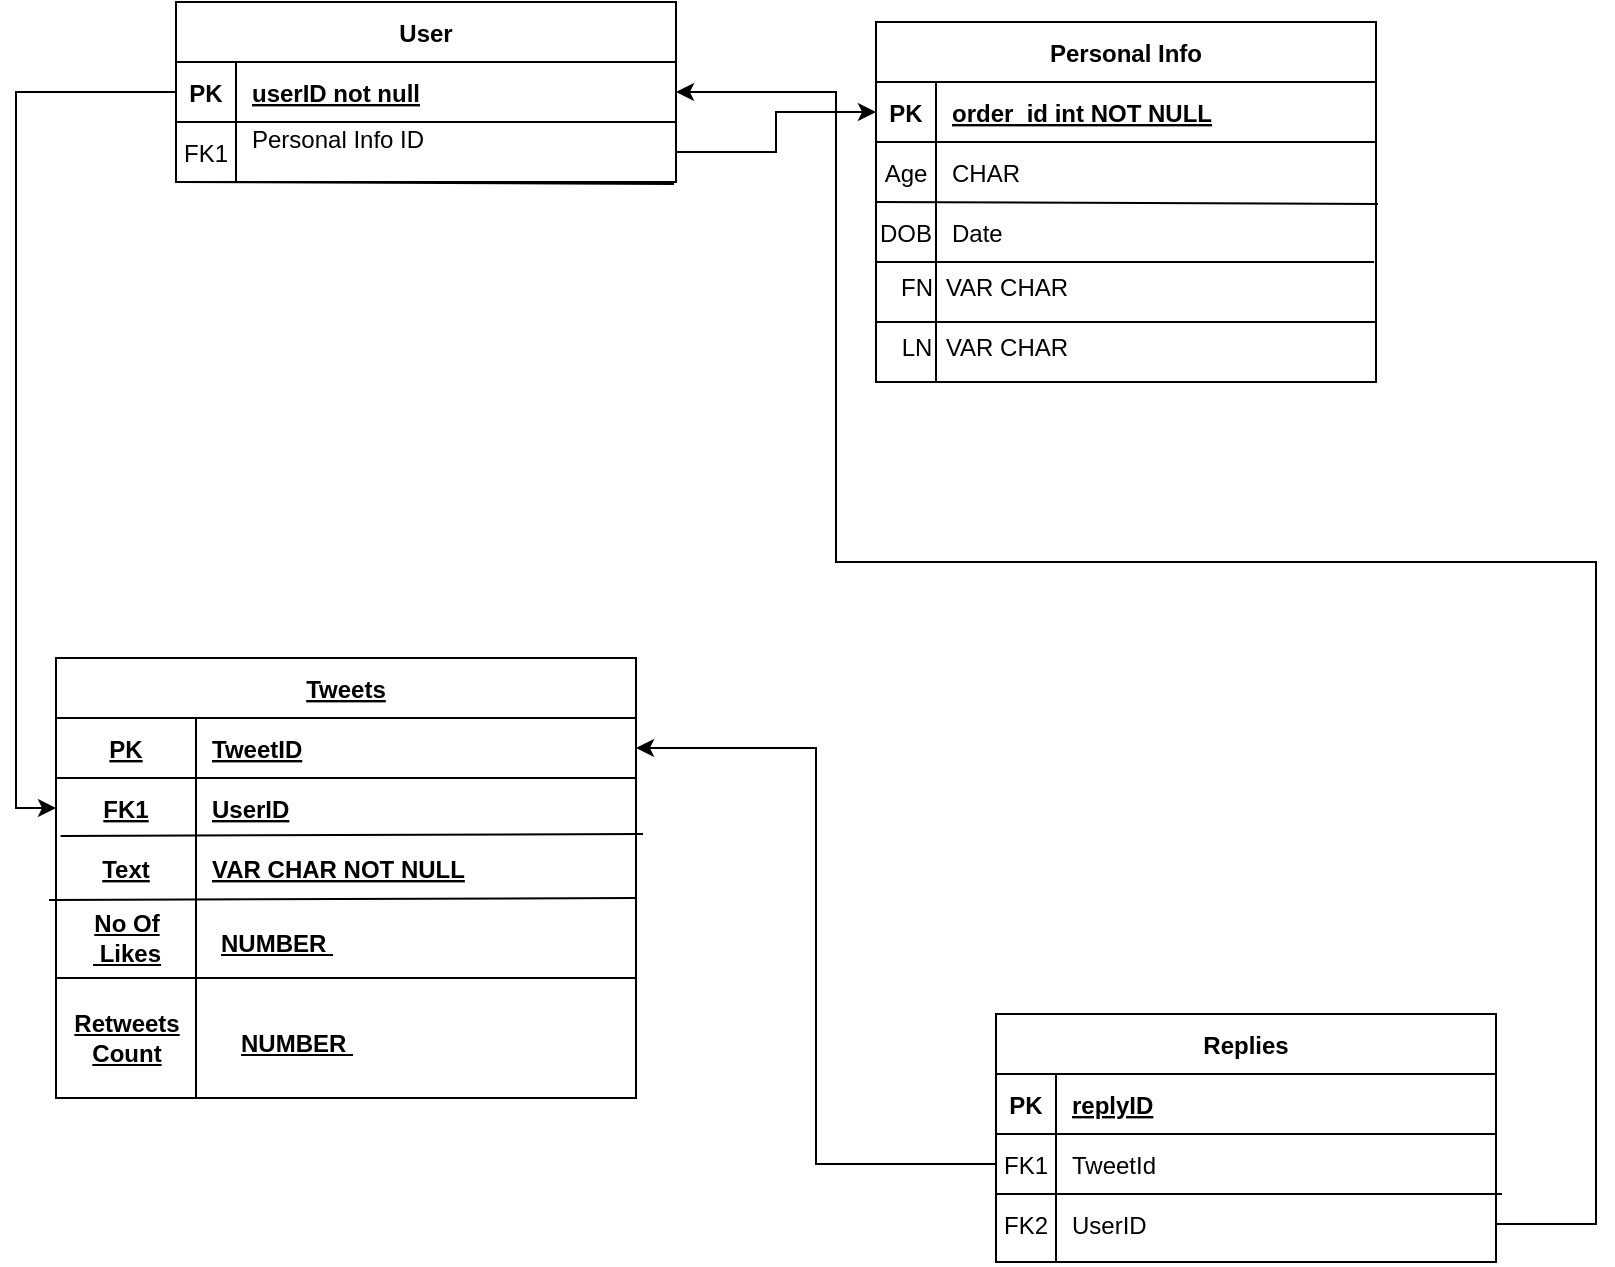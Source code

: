 <mxfile version="22.0.8" type="github">
  <diagram id="R2lEEEUBdFMjLlhIrx00" name="Page-1">
    <mxGraphModel dx="1426" dy="747" grid="1" gridSize="10" guides="1" tooltips="1" connect="1" arrows="1" fold="1" page="1" pageScale="1" pageWidth="850" pageHeight="1100" math="0" shadow="0" extFonts="Permanent Marker^https://fonts.googleapis.com/css?family=Permanent+Marker">
      <root>
        <mxCell id="0" />
        <mxCell id="1" parent="0" />
        <mxCell id="C-vyLk0tnHw3VtMMgP7b-2" value="Personal Info" style="shape=table;startSize=30;container=1;collapsible=1;childLayout=tableLayout;fixedRows=1;rowLines=0;fontStyle=1;align=center;resizeLast=1;" parent="1" vertex="1">
          <mxGeometry x="450" y="120" width="250" height="180" as="geometry" />
        </mxCell>
        <mxCell id="C-vyLk0tnHw3VtMMgP7b-3" value="" style="shape=partialRectangle;collapsible=0;dropTarget=0;pointerEvents=0;fillColor=none;points=[[0,0.5],[1,0.5]];portConstraint=eastwest;top=0;left=0;right=0;bottom=1;" parent="C-vyLk0tnHw3VtMMgP7b-2" vertex="1">
          <mxGeometry y="30" width="250" height="30" as="geometry" />
        </mxCell>
        <mxCell id="C-vyLk0tnHw3VtMMgP7b-4" value="PK" style="shape=partialRectangle;overflow=hidden;connectable=0;fillColor=none;top=0;left=0;bottom=0;right=0;fontStyle=1;" parent="C-vyLk0tnHw3VtMMgP7b-3" vertex="1">
          <mxGeometry width="30" height="30" as="geometry">
            <mxRectangle width="30" height="30" as="alternateBounds" />
          </mxGeometry>
        </mxCell>
        <mxCell id="C-vyLk0tnHw3VtMMgP7b-5" value="order_id int NOT NULL " style="shape=partialRectangle;overflow=hidden;connectable=0;fillColor=none;top=0;left=0;bottom=0;right=0;align=left;spacingLeft=6;fontStyle=5;" parent="C-vyLk0tnHw3VtMMgP7b-3" vertex="1">
          <mxGeometry x="30" width="220" height="30" as="geometry">
            <mxRectangle width="220" height="30" as="alternateBounds" />
          </mxGeometry>
        </mxCell>
        <mxCell id="C-vyLk0tnHw3VtMMgP7b-6" value="" style="shape=partialRectangle;collapsible=0;dropTarget=0;pointerEvents=0;fillColor=none;points=[[0,0.5],[1,0.5]];portConstraint=eastwest;top=0;left=0;right=0;bottom=0;" parent="C-vyLk0tnHw3VtMMgP7b-2" vertex="1">
          <mxGeometry y="60" width="250" height="30" as="geometry" />
        </mxCell>
        <mxCell id="C-vyLk0tnHw3VtMMgP7b-7" value="Age" style="shape=partialRectangle;overflow=hidden;connectable=0;fillColor=none;top=0;left=0;bottom=0;right=0;" parent="C-vyLk0tnHw3VtMMgP7b-6" vertex="1">
          <mxGeometry width="30" height="30" as="geometry">
            <mxRectangle width="30" height="30" as="alternateBounds" />
          </mxGeometry>
        </mxCell>
        <mxCell id="C-vyLk0tnHw3VtMMgP7b-8" value="CHAR" style="shape=partialRectangle;overflow=hidden;connectable=0;fillColor=none;top=0;left=0;bottom=0;right=0;align=left;spacingLeft=6;" parent="C-vyLk0tnHw3VtMMgP7b-6" vertex="1">
          <mxGeometry x="30" width="220" height="30" as="geometry">
            <mxRectangle width="220" height="30" as="alternateBounds" />
          </mxGeometry>
        </mxCell>
        <mxCell id="C-vyLk0tnHw3VtMMgP7b-9" value="" style="shape=partialRectangle;collapsible=0;dropTarget=0;pointerEvents=0;fillColor=none;points=[[0,0.5],[1,0.5]];portConstraint=eastwest;top=0;left=0;right=0;bottom=0;" parent="C-vyLk0tnHw3VtMMgP7b-2" vertex="1">
          <mxGeometry y="90" width="250" height="30" as="geometry" />
        </mxCell>
        <mxCell id="C-vyLk0tnHw3VtMMgP7b-10" value="DOB" style="shape=partialRectangle;overflow=hidden;connectable=0;fillColor=none;top=0;left=0;bottom=0;right=0;" parent="C-vyLk0tnHw3VtMMgP7b-9" vertex="1">
          <mxGeometry width="30" height="30" as="geometry">
            <mxRectangle width="30" height="30" as="alternateBounds" />
          </mxGeometry>
        </mxCell>
        <mxCell id="C-vyLk0tnHw3VtMMgP7b-11" value="Date" style="shape=partialRectangle;overflow=hidden;connectable=0;fillColor=none;top=0;left=0;bottom=0;right=0;align=left;spacingLeft=6;" parent="C-vyLk0tnHw3VtMMgP7b-9" vertex="1">
          <mxGeometry x="30" width="220" height="30" as="geometry">
            <mxRectangle width="220" height="30" as="alternateBounds" />
          </mxGeometry>
        </mxCell>
        <mxCell id="7TSEY7u7kIDkKRWDg9-y-68" value="" style="endArrow=none;html=1;rounded=0;entryX=1.004;entryY=0.033;entryDx=0;entryDy=0;entryPerimeter=0;" parent="C-vyLk0tnHw3VtMMgP7b-2" target="C-vyLk0tnHw3VtMMgP7b-9" edge="1">
          <mxGeometry width="50" height="50" relative="1" as="geometry">
            <mxPoint y="90" as="sourcePoint" />
            <mxPoint x="50" y="240" as="targetPoint" />
          </mxGeometry>
        </mxCell>
        <mxCell id="hQ34ovLu1skxb9b95j4B-1" value="" style="endArrow=none;html=1;rounded=0;exitX=0.996;exitY=1;exitDx=0;exitDy=0;exitPerimeter=0;" edge="1" parent="C-vyLk0tnHw3VtMMgP7b-2" source="C-vyLk0tnHw3VtMMgP7b-9">
          <mxGeometry width="50" height="50" relative="1" as="geometry">
            <mxPoint x="-50" y="300" as="sourcePoint" />
            <mxPoint y="120" as="targetPoint" />
          </mxGeometry>
        </mxCell>
        <mxCell id="C-vyLk0tnHw3VtMMgP7b-23" value="User" style="shape=table;startSize=30;container=1;collapsible=1;childLayout=tableLayout;fixedRows=1;rowLines=0;fontStyle=1;align=center;resizeLast=1;" parent="1" vertex="1">
          <mxGeometry x="100" y="110" width="250" height="90" as="geometry" />
        </mxCell>
        <mxCell id="C-vyLk0tnHw3VtMMgP7b-24" value="" style="shape=partialRectangle;collapsible=0;dropTarget=0;pointerEvents=0;fillColor=none;points=[[0,0.5],[1,0.5]];portConstraint=eastwest;top=0;left=0;right=0;bottom=1;" parent="C-vyLk0tnHw3VtMMgP7b-23" vertex="1">
          <mxGeometry y="30" width="250" height="30" as="geometry" />
        </mxCell>
        <mxCell id="C-vyLk0tnHw3VtMMgP7b-25" value="PK" style="shape=partialRectangle;overflow=hidden;connectable=0;fillColor=none;top=0;left=0;bottom=0;right=0;fontStyle=1;" parent="C-vyLk0tnHw3VtMMgP7b-24" vertex="1">
          <mxGeometry width="30" height="30" as="geometry">
            <mxRectangle width="30" height="30" as="alternateBounds" />
          </mxGeometry>
        </mxCell>
        <mxCell id="C-vyLk0tnHw3VtMMgP7b-26" value="userID not null" style="shape=partialRectangle;overflow=hidden;connectable=0;fillColor=none;top=0;left=0;bottom=0;right=0;align=left;spacingLeft=6;fontStyle=5;" parent="C-vyLk0tnHw3VtMMgP7b-24" vertex="1">
          <mxGeometry x="30" width="220" height="30" as="geometry">
            <mxRectangle width="220" height="30" as="alternateBounds" />
          </mxGeometry>
        </mxCell>
        <mxCell id="C-vyLk0tnHw3VtMMgP7b-27" value="" style="shape=partialRectangle;collapsible=0;dropTarget=0;pointerEvents=0;fillColor=none;points=[[0,0.5],[1,0.5]];portConstraint=eastwest;top=0;left=0;right=0;bottom=0;" parent="C-vyLk0tnHw3VtMMgP7b-23" vertex="1">
          <mxGeometry y="60" width="250" height="30" as="geometry" />
        </mxCell>
        <mxCell id="C-vyLk0tnHw3VtMMgP7b-28" value="FK1" style="shape=partialRectangle;overflow=hidden;connectable=0;fillColor=none;top=0;left=0;bottom=0;right=0;" parent="C-vyLk0tnHw3VtMMgP7b-27" vertex="1">
          <mxGeometry width="30" height="30" as="geometry">
            <mxRectangle width="30" height="30" as="alternateBounds" />
          </mxGeometry>
        </mxCell>
        <mxCell id="C-vyLk0tnHw3VtMMgP7b-29" value="Personal Info ID&#xa;" style="shape=partialRectangle;overflow=hidden;connectable=0;fillColor=none;top=0;left=0;bottom=0;right=0;align=left;spacingLeft=6;" parent="C-vyLk0tnHw3VtMMgP7b-27" vertex="1">
          <mxGeometry x="30" width="220" height="30" as="geometry">
            <mxRectangle width="220" height="30" as="alternateBounds" />
          </mxGeometry>
        </mxCell>
        <mxCell id="7TSEY7u7kIDkKRWDg9-y-12" value="" style="endArrow=none;html=1;rounded=0;entryX=0.996;entryY=1.033;entryDx=0;entryDy=0;entryPerimeter=0;labelBackgroundColor=#000000;" parent="C-vyLk0tnHw3VtMMgP7b-23" target="C-vyLk0tnHw3VtMMgP7b-27" edge="1">
          <mxGeometry width="50" height="50" relative="1" as="geometry">
            <mxPoint y="90" as="sourcePoint" />
            <mxPoint x="120" y="80" as="targetPoint" />
          </mxGeometry>
        </mxCell>
        <mxCell id="7TSEY7u7kIDkKRWDg9-y-1" value="Replies" style="shape=table;startSize=30;container=1;collapsible=1;childLayout=tableLayout;fixedRows=1;rowLines=0;fontStyle=1;align=center;resizeLast=1;" parent="1" vertex="1">
          <mxGeometry x="510" y="616" width="250" height="124" as="geometry" />
        </mxCell>
        <mxCell id="7TSEY7u7kIDkKRWDg9-y-2" value="" style="shape=partialRectangle;collapsible=0;dropTarget=0;pointerEvents=0;fillColor=none;points=[[0,0.5],[1,0.5]];portConstraint=eastwest;top=0;left=0;right=0;bottom=1;" parent="7TSEY7u7kIDkKRWDg9-y-1" vertex="1">
          <mxGeometry y="30" width="250" height="30" as="geometry" />
        </mxCell>
        <mxCell id="7TSEY7u7kIDkKRWDg9-y-3" value="PK" style="shape=partialRectangle;overflow=hidden;connectable=0;fillColor=none;top=0;left=0;bottom=0;right=0;fontStyle=1;" parent="7TSEY7u7kIDkKRWDg9-y-2" vertex="1">
          <mxGeometry width="30" height="30" as="geometry">
            <mxRectangle width="30" height="30" as="alternateBounds" />
          </mxGeometry>
        </mxCell>
        <mxCell id="7TSEY7u7kIDkKRWDg9-y-4" value="replyID" style="shape=partialRectangle;overflow=hidden;connectable=0;fillColor=none;top=0;left=0;bottom=0;right=0;align=left;spacingLeft=6;fontStyle=5;" parent="7TSEY7u7kIDkKRWDg9-y-2" vertex="1">
          <mxGeometry x="30" width="220" height="30" as="geometry">
            <mxRectangle width="220" height="30" as="alternateBounds" />
          </mxGeometry>
        </mxCell>
        <mxCell id="7TSEY7u7kIDkKRWDg9-y-5" value="" style="shape=partialRectangle;collapsible=0;dropTarget=0;pointerEvents=0;fillColor=none;points=[[0,0.5],[1,0.5]];portConstraint=eastwest;top=0;left=0;right=0;bottom=0;" parent="7TSEY7u7kIDkKRWDg9-y-1" vertex="1">
          <mxGeometry y="60" width="250" height="30" as="geometry" />
        </mxCell>
        <mxCell id="7TSEY7u7kIDkKRWDg9-y-6" value="FK1" style="shape=partialRectangle;overflow=hidden;connectable=0;fillColor=none;top=0;left=0;bottom=0;right=0;" parent="7TSEY7u7kIDkKRWDg9-y-5" vertex="1">
          <mxGeometry width="30" height="30" as="geometry">
            <mxRectangle width="30" height="30" as="alternateBounds" />
          </mxGeometry>
        </mxCell>
        <mxCell id="7TSEY7u7kIDkKRWDg9-y-7" value="TweetId" style="shape=partialRectangle;overflow=hidden;connectable=0;fillColor=none;top=0;left=0;bottom=0;right=0;align=left;spacingLeft=6;" parent="7TSEY7u7kIDkKRWDg9-y-5" vertex="1">
          <mxGeometry x="30" width="220" height="30" as="geometry">
            <mxRectangle width="220" height="30" as="alternateBounds" />
          </mxGeometry>
        </mxCell>
        <mxCell id="7TSEY7u7kIDkKRWDg9-y-8" value="" style="shape=partialRectangle;collapsible=0;dropTarget=0;pointerEvents=0;fillColor=none;points=[[0,0.5],[1,0.5]];portConstraint=eastwest;top=0;left=0;right=0;bottom=0;" parent="7TSEY7u7kIDkKRWDg9-y-1" vertex="1">
          <mxGeometry y="90" width="250" height="30" as="geometry" />
        </mxCell>
        <mxCell id="7TSEY7u7kIDkKRWDg9-y-9" value="FK2" style="shape=partialRectangle;overflow=hidden;connectable=0;fillColor=none;top=0;left=0;bottom=0;right=0;" parent="7TSEY7u7kIDkKRWDg9-y-8" vertex="1">
          <mxGeometry width="30" height="30" as="geometry">
            <mxRectangle width="30" height="30" as="alternateBounds" />
          </mxGeometry>
        </mxCell>
        <mxCell id="7TSEY7u7kIDkKRWDg9-y-10" value="UserID" style="shape=partialRectangle;overflow=hidden;connectable=0;fillColor=none;top=0;left=0;bottom=0;right=0;align=left;spacingLeft=6;" parent="7TSEY7u7kIDkKRWDg9-y-8" vertex="1">
          <mxGeometry x="30" width="220" height="30" as="geometry">
            <mxRectangle width="220" height="30" as="alternateBounds" />
          </mxGeometry>
        </mxCell>
        <mxCell id="7TSEY7u7kIDkKRWDg9-y-61" value="" style="endArrow=none;html=1;rounded=0;entryX=0;entryY=1;entryDx=0;entryDy=0;entryPerimeter=0;exitX=1.012;exitY=1;exitDx=0;exitDy=0;exitPerimeter=0;" parent="7TSEY7u7kIDkKRWDg9-y-1" source="7TSEY7u7kIDkKRWDg9-y-5" target="7TSEY7u7kIDkKRWDg9-y-5" edge="1">
          <mxGeometry width="50" height="50" relative="1" as="geometry">
            <mxPoint x="-60" y="124" as="sourcePoint" />
            <mxPoint x="-10" y="74" as="targetPoint" />
          </mxGeometry>
        </mxCell>
        <mxCell id="7TSEY7u7kIDkKRWDg9-y-38" value="Tweets" style="shape=table;startSize=30;container=1;collapsible=1;childLayout=tableLayout;fixedRows=1;rowLines=0;fontStyle=5;align=center;resizeLast=1;fontSize=12;" parent="1" vertex="1">
          <mxGeometry x="40" y="438" width="290" height="220" as="geometry" />
        </mxCell>
        <mxCell id="7TSEY7u7kIDkKRWDg9-y-39" value="" style="shape=partialRectangle;collapsible=0;dropTarget=0;pointerEvents=0;fillColor=none;points=[[0,0.5],[1,0.5]];portConstraint=eastwest;top=0;left=0;right=0;bottom=1;fontSize=12;fontStyle=5" parent="7TSEY7u7kIDkKRWDg9-y-38" vertex="1">
          <mxGeometry y="30" width="290" height="30" as="geometry" />
        </mxCell>
        <mxCell id="7TSEY7u7kIDkKRWDg9-y-40" value="PK" style="shape=partialRectangle;overflow=hidden;connectable=0;fillColor=none;top=0;left=0;bottom=0;right=0;fontStyle=5;fontSize=12;" parent="7TSEY7u7kIDkKRWDg9-y-39" vertex="1">
          <mxGeometry width="70" height="30" as="geometry">
            <mxRectangle width="70" height="30" as="alternateBounds" />
          </mxGeometry>
        </mxCell>
        <mxCell id="7TSEY7u7kIDkKRWDg9-y-41" value="TweetID" style="shape=partialRectangle;overflow=hidden;connectable=0;fillColor=none;top=0;left=0;bottom=0;right=0;align=left;spacingLeft=6;fontStyle=5;fontSize=12;" parent="7TSEY7u7kIDkKRWDg9-y-39" vertex="1">
          <mxGeometry x="70" width="220" height="30" as="geometry">
            <mxRectangle width="220" height="30" as="alternateBounds" />
          </mxGeometry>
        </mxCell>
        <mxCell id="7TSEY7u7kIDkKRWDg9-y-42" value="" style="shape=partialRectangle;collapsible=0;dropTarget=0;pointerEvents=0;fillColor=none;points=[[0,0.5],[1,0.5]];portConstraint=eastwest;top=0;left=0;right=0;bottom=0;fontSize=12;fontStyle=5" parent="7TSEY7u7kIDkKRWDg9-y-38" vertex="1">
          <mxGeometry y="60" width="290" height="30" as="geometry" />
        </mxCell>
        <mxCell id="7TSEY7u7kIDkKRWDg9-y-43" value="FK1" style="shape=partialRectangle;overflow=hidden;connectable=0;fillColor=none;top=0;left=0;bottom=0;right=0;fontSize=12;fontStyle=5" parent="7TSEY7u7kIDkKRWDg9-y-42" vertex="1">
          <mxGeometry width="70" height="30" as="geometry">
            <mxRectangle width="70" height="30" as="alternateBounds" />
          </mxGeometry>
        </mxCell>
        <mxCell id="7TSEY7u7kIDkKRWDg9-y-44" value="UserID" style="shape=partialRectangle;overflow=hidden;connectable=0;fillColor=none;top=0;left=0;bottom=0;right=0;align=left;spacingLeft=6;fontSize=12;fontStyle=5" parent="7TSEY7u7kIDkKRWDg9-y-42" vertex="1">
          <mxGeometry x="70" width="220" height="30" as="geometry">
            <mxRectangle width="220" height="30" as="alternateBounds" />
          </mxGeometry>
        </mxCell>
        <mxCell id="7TSEY7u7kIDkKRWDg9-y-45" value="" style="shape=partialRectangle;collapsible=0;dropTarget=0;pointerEvents=0;fillColor=none;points=[[0,0.5],[1,0.5]];portConstraint=eastwest;top=0;left=0;right=0;bottom=0;fontSize=12;fontStyle=5" parent="7TSEY7u7kIDkKRWDg9-y-38" vertex="1">
          <mxGeometry y="90" width="290" height="30" as="geometry" />
        </mxCell>
        <mxCell id="7TSEY7u7kIDkKRWDg9-y-46" value="Text" style="shape=partialRectangle;overflow=hidden;connectable=0;fillColor=none;top=0;left=0;bottom=0;right=0;fontSize=12;fontStyle=5" parent="7TSEY7u7kIDkKRWDg9-y-45" vertex="1">
          <mxGeometry width="70" height="30" as="geometry">
            <mxRectangle width="70" height="30" as="alternateBounds" />
          </mxGeometry>
        </mxCell>
        <mxCell id="7TSEY7u7kIDkKRWDg9-y-47" value="VAR CHAR NOT NULL" style="shape=partialRectangle;overflow=hidden;connectable=0;fillColor=none;top=0;left=0;bottom=0;right=0;align=left;spacingLeft=6;fontSize=12;fontStyle=5" parent="7TSEY7u7kIDkKRWDg9-y-45" vertex="1">
          <mxGeometry x="70" width="220" height="30" as="geometry">
            <mxRectangle width="220" height="30" as="alternateBounds" />
          </mxGeometry>
        </mxCell>
        <mxCell id="7TSEY7u7kIDkKRWDg9-y-48" value="" style="endArrow=none;html=1;rounded=0;entryX=1.012;entryY=-0.067;entryDx=0;entryDy=0;entryPerimeter=0;exitX=0.008;exitY=-0.033;exitDx=0;exitDy=0;exitPerimeter=0;fontSize=12;fontStyle=5" parent="7TSEY7u7kIDkKRWDg9-y-38" source="7TSEY7u7kIDkKRWDg9-y-45" target="7TSEY7u7kIDkKRWDg9-y-45" edge="1">
          <mxGeometry width="50" height="50" relative="1" as="geometry">
            <mxPoint x="-50" y="220" as="sourcePoint" />
            <mxPoint y="170" as="targetPoint" />
          </mxGeometry>
        </mxCell>
        <mxCell id="7TSEY7u7kIDkKRWDg9-y-49" value="" style="endArrow=none;html=1;rounded=0;entryX=1;entryY=1;entryDx=0;entryDy=0;entryPerimeter=0;exitX=-0.012;exitY=1.033;exitDx=0;exitDy=0;exitPerimeter=0;fontSize=12;fontStyle=5" parent="7TSEY7u7kIDkKRWDg9-y-38" source="7TSEY7u7kIDkKRWDg9-y-45" target="7TSEY7u7kIDkKRWDg9-y-45" edge="1">
          <mxGeometry width="50" height="50" relative="1" as="geometry">
            <mxPoint x="-50" y="220" as="sourcePoint" />
            <mxPoint y="170" as="targetPoint" />
          </mxGeometry>
        </mxCell>
        <mxCell id="7TSEY7u7kIDkKRWDg9-y-50" value="" style="endArrow=none;html=1;rounded=0;fontSize=12;fontStyle=5" parent="1" edge="1">
          <mxGeometry width="50" height="50" relative="1" as="geometry">
            <mxPoint x="110" y="608" as="sourcePoint" />
            <mxPoint x="110" y="558" as="targetPoint" />
          </mxGeometry>
        </mxCell>
        <mxCell id="7TSEY7u7kIDkKRWDg9-y-51" value="No Of&lt;br style=&quot;font-size: 12px;&quot;&gt;&amp;nbsp;Likes&lt;br style=&quot;font-size: 12px;&quot;&gt;" style="text;html=1;align=center;verticalAlign=middle;resizable=0;points=[];autosize=1;strokeColor=none;fillColor=none;fontSize=12;fontStyle=5" parent="1" vertex="1">
          <mxGeometry x="45" y="558" width="60" height="40" as="geometry" />
        </mxCell>
        <mxCell id="7TSEY7u7kIDkKRWDg9-y-52" value="NUMBER&amp;nbsp;" style="text;html=1;align=center;verticalAlign=middle;resizable=0;points=[];autosize=1;strokeColor=none;fillColor=none;fontSize=12;fontStyle=5" parent="1" vertex="1">
          <mxGeometry x="110" y="566" width="80" height="30" as="geometry" />
        </mxCell>
        <mxCell id="7TSEY7u7kIDkKRWDg9-y-53" value="Retweets&lt;br style=&quot;font-size: 12px;&quot;&gt;Count" style="text;html=1;align=center;verticalAlign=middle;resizable=0;points=[];autosize=1;strokeColor=none;fillColor=none;fontSize=12;fontStyle=5" parent="1" vertex="1">
          <mxGeometry x="35" y="608" width="80" height="40" as="geometry" />
        </mxCell>
        <mxCell id="7TSEY7u7kIDkKRWDg9-y-54" value="" style="endArrow=none;html=1;rounded=0;fontSize=12;fontStyle=5" parent="1" edge="1">
          <mxGeometry width="50" height="50" relative="1" as="geometry">
            <mxPoint x="110" y="658" as="sourcePoint" />
            <mxPoint x="110" y="608" as="targetPoint" />
          </mxGeometry>
        </mxCell>
        <mxCell id="7TSEY7u7kIDkKRWDg9-y-55" value="" style="endArrow=none;html=1;rounded=0;fontSize=12;fontStyle=5" parent="1" edge="1">
          <mxGeometry width="50" height="50" relative="1" as="geometry">
            <mxPoint x="330" y="598" as="sourcePoint" />
            <mxPoint x="40" y="598" as="targetPoint" />
          </mxGeometry>
        </mxCell>
        <mxCell id="7TSEY7u7kIDkKRWDg9-y-56" value="NUMBER&amp;nbsp;" style="text;html=1;align=center;verticalAlign=middle;resizable=0;points=[];autosize=1;strokeColor=none;fillColor=none;fontSize=12;fontStyle=5" parent="1" vertex="1">
          <mxGeometry x="120" y="616" width="80" height="30" as="geometry" />
        </mxCell>
        <mxCell id="7TSEY7u7kIDkKRWDg9-y-60" style="edgeStyle=orthogonalEdgeStyle;rounded=0;orthogonalLoop=1;jettySize=auto;html=1;entryX=0;entryY=0.5;entryDx=0;entryDy=0;" parent="1" source="C-vyLk0tnHw3VtMMgP7b-24" target="7TSEY7u7kIDkKRWDg9-y-42" edge="1">
          <mxGeometry relative="1" as="geometry" />
        </mxCell>
        <mxCell id="7TSEY7u7kIDkKRWDg9-y-62" value="" style="endArrow=none;html=1;rounded=0;" parent="1" edge="1">
          <mxGeometry width="50" height="50" relative="1" as="geometry">
            <mxPoint x="540" y="740" as="sourcePoint" />
            <mxPoint x="540" y="650" as="targetPoint" />
          </mxGeometry>
        </mxCell>
        <mxCell id="7TSEY7u7kIDkKRWDg9-y-64" style="edgeStyle=orthogonalEdgeStyle;rounded=0;orthogonalLoop=1;jettySize=auto;html=1;entryX=1;entryY=0.5;entryDx=0;entryDy=0;" parent="1" source="7TSEY7u7kIDkKRWDg9-y-5" target="7TSEY7u7kIDkKRWDg9-y-39" edge="1">
          <mxGeometry relative="1" as="geometry" />
        </mxCell>
        <mxCell id="7TSEY7u7kIDkKRWDg9-y-65" style="edgeStyle=orthogonalEdgeStyle;rounded=0;orthogonalLoop=1;jettySize=auto;html=1;entryX=1;entryY=0.5;entryDx=0;entryDy=0;" parent="1" source="7TSEY7u7kIDkKRWDg9-y-8" target="C-vyLk0tnHw3VtMMgP7b-24" edge="1">
          <mxGeometry relative="1" as="geometry">
            <mxPoint x="740" y="449" as="targetPoint" />
            <Array as="points">
              <mxPoint x="810" y="721" />
              <mxPoint x="810" y="390" />
              <mxPoint x="430" y="390" />
              <mxPoint x="430" y="155" />
            </Array>
          </mxGeometry>
        </mxCell>
        <mxCell id="7TSEY7u7kIDkKRWDg9-y-67" value="" style="edgeStyle=orthogonalEdgeStyle;rounded=0;orthogonalLoop=1;jettySize=auto;html=1;" parent="1" source="C-vyLk0tnHw3VtMMgP7b-27" target="C-vyLk0tnHw3VtMMgP7b-3" edge="1">
          <mxGeometry relative="1" as="geometry" />
        </mxCell>
        <mxCell id="hQ34ovLu1skxb9b95j4B-2" value="" style="endArrow=none;html=1;rounded=0;" edge="1" parent="1">
          <mxGeometry width="50" height="50" relative="1" as="geometry">
            <mxPoint x="480" y="300" as="sourcePoint" />
            <mxPoint x="480" y="240" as="targetPoint" />
          </mxGeometry>
        </mxCell>
        <mxCell id="hQ34ovLu1skxb9b95j4B-3" value="" style="endArrow=none;html=1;rounded=0;" edge="1" parent="1">
          <mxGeometry width="50" height="50" relative="1" as="geometry">
            <mxPoint x="450" y="270" as="sourcePoint" />
            <mxPoint x="700" y="270" as="targetPoint" />
          </mxGeometry>
        </mxCell>
        <mxCell id="hQ34ovLu1skxb9b95j4B-4" value="FN" style="text;html=1;align=center;verticalAlign=middle;resizable=0;points=[];autosize=1;strokeColor=none;fillColor=none;" vertex="1" parent="1">
          <mxGeometry x="450" y="238" width="40" height="30" as="geometry" />
        </mxCell>
        <mxCell id="hQ34ovLu1skxb9b95j4B-5" value="LN" style="text;html=1;align=center;verticalAlign=middle;resizable=0;points=[];autosize=1;strokeColor=none;fillColor=none;" vertex="1" parent="1">
          <mxGeometry x="450" y="268" width="40" height="30" as="geometry" />
        </mxCell>
        <mxCell id="hQ34ovLu1skxb9b95j4B-6" value="VAR CHAR" style="text;html=1;align=center;verticalAlign=middle;resizable=0;points=[];autosize=1;strokeColor=none;fillColor=none;" vertex="1" parent="1">
          <mxGeometry x="475" y="238" width="80" height="30" as="geometry" />
        </mxCell>
        <mxCell id="hQ34ovLu1skxb9b95j4B-7" value="VAR CHAR" style="text;html=1;align=center;verticalAlign=middle;resizable=0;points=[];autosize=1;strokeColor=none;fillColor=none;" vertex="1" parent="1">
          <mxGeometry x="475" y="268" width="80" height="30" as="geometry" />
        </mxCell>
      </root>
    </mxGraphModel>
  </diagram>
</mxfile>
